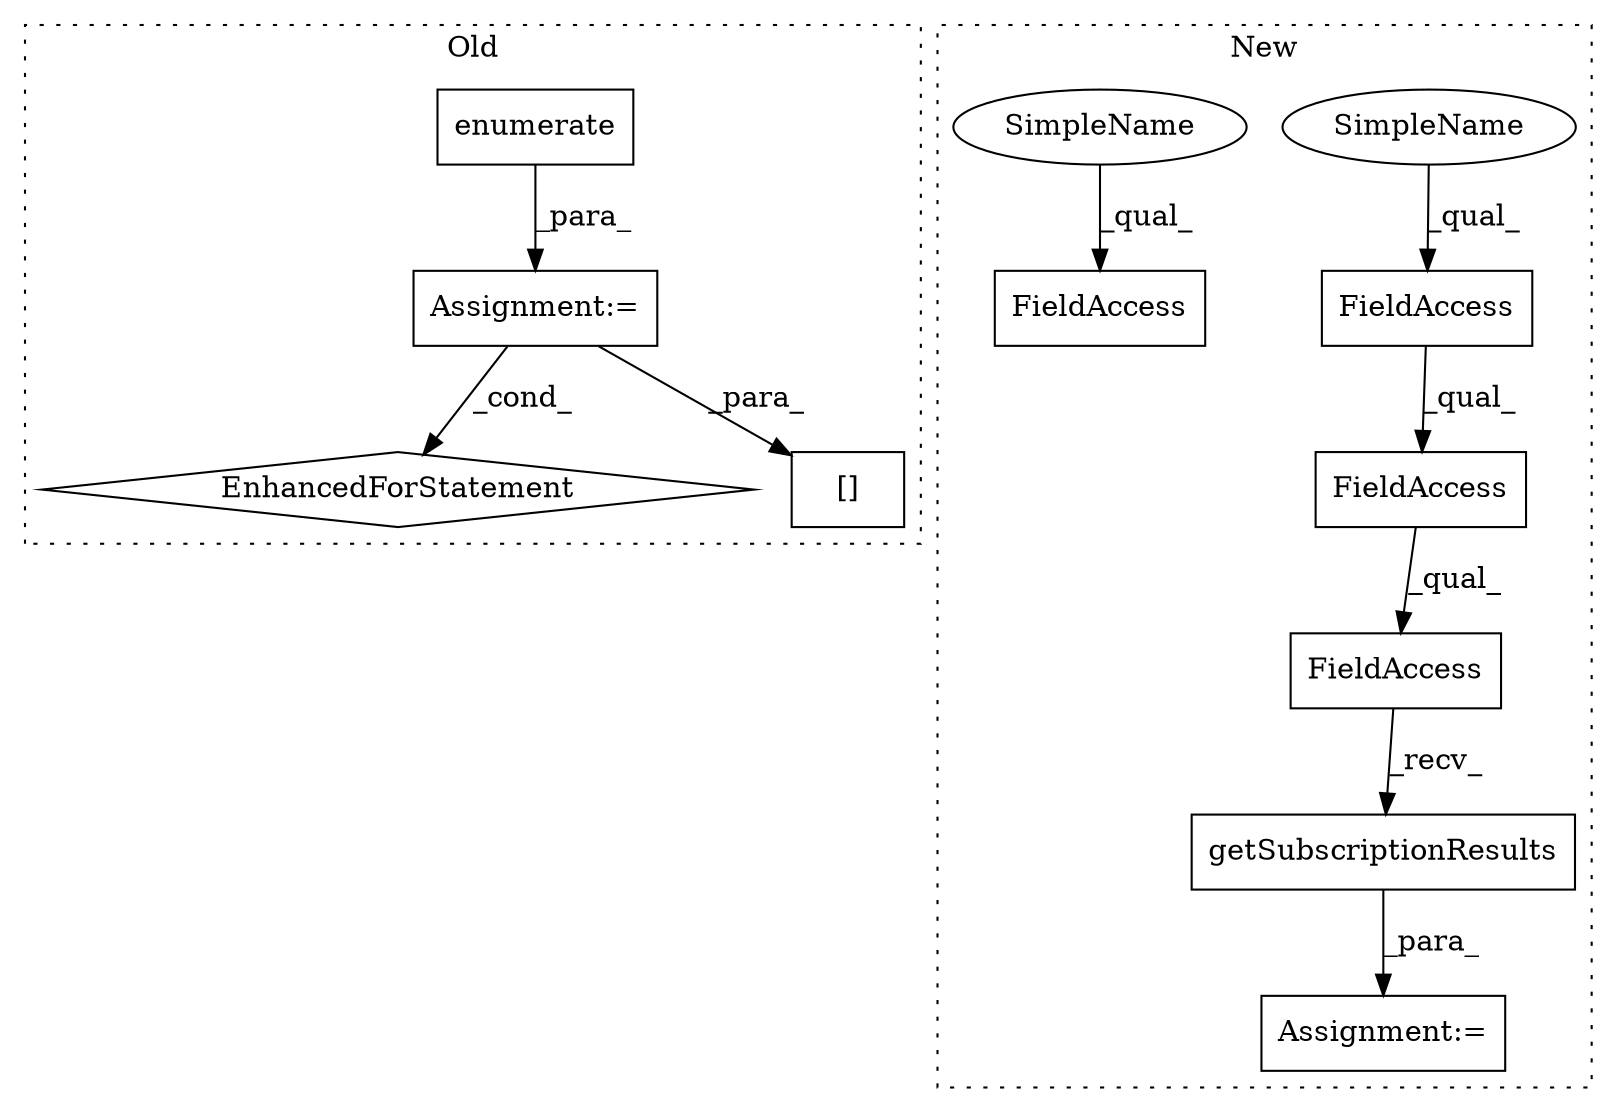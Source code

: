digraph G {
subgraph cluster0 {
1 [label="EnhancedForStatement" a="70" s="8860,8950" l="63,2" shape="diamond"];
3 [label="Assignment:=" a="7" s="8860,8950" l="63,2" shape="box"];
5 [label="[]" a="2" s="8994,9001" l="6,1" shape="box"];
10 [label="enumerate" a="32" s="8936,8949" l="10,1" shape="box"];
label = "Old";
style="dotted";
}
subgraph cluster1 {
2 [label="getSubscriptionResults" a="32" s="9041" l="24" shape="box"];
4 [label="FieldAccess" a="22" s="9007" l="33" shape="box"];
6 [label="FieldAccess" a="22" s="9007" l="25" shape="box"];
7 [label="Assignment:=" a="7" s="9006" l="1" shape="box"];
8 [label="FieldAccess" a="22" s="9007" l="8" shape="box"];
9 [label="FieldAccess" a="22" s="9132" l="8" shape="box"];
11 [label="SimpleName" a="42" s="9007" l="4" shape="ellipse"];
12 [label="SimpleName" a="42" s="9132" l="4" shape="ellipse"];
label = "New";
style="dotted";
}
2 -> 7 [label="_para_"];
3 -> 1 [label="_cond_"];
3 -> 5 [label="_para_"];
4 -> 2 [label="_recv_"];
6 -> 4 [label="_qual_"];
8 -> 6 [label="_qual_"];
10 -> 3 [label="_para_"];
11 -> 8 [label="_qual_"];
12 -> 9 [label="_qual_"];
}